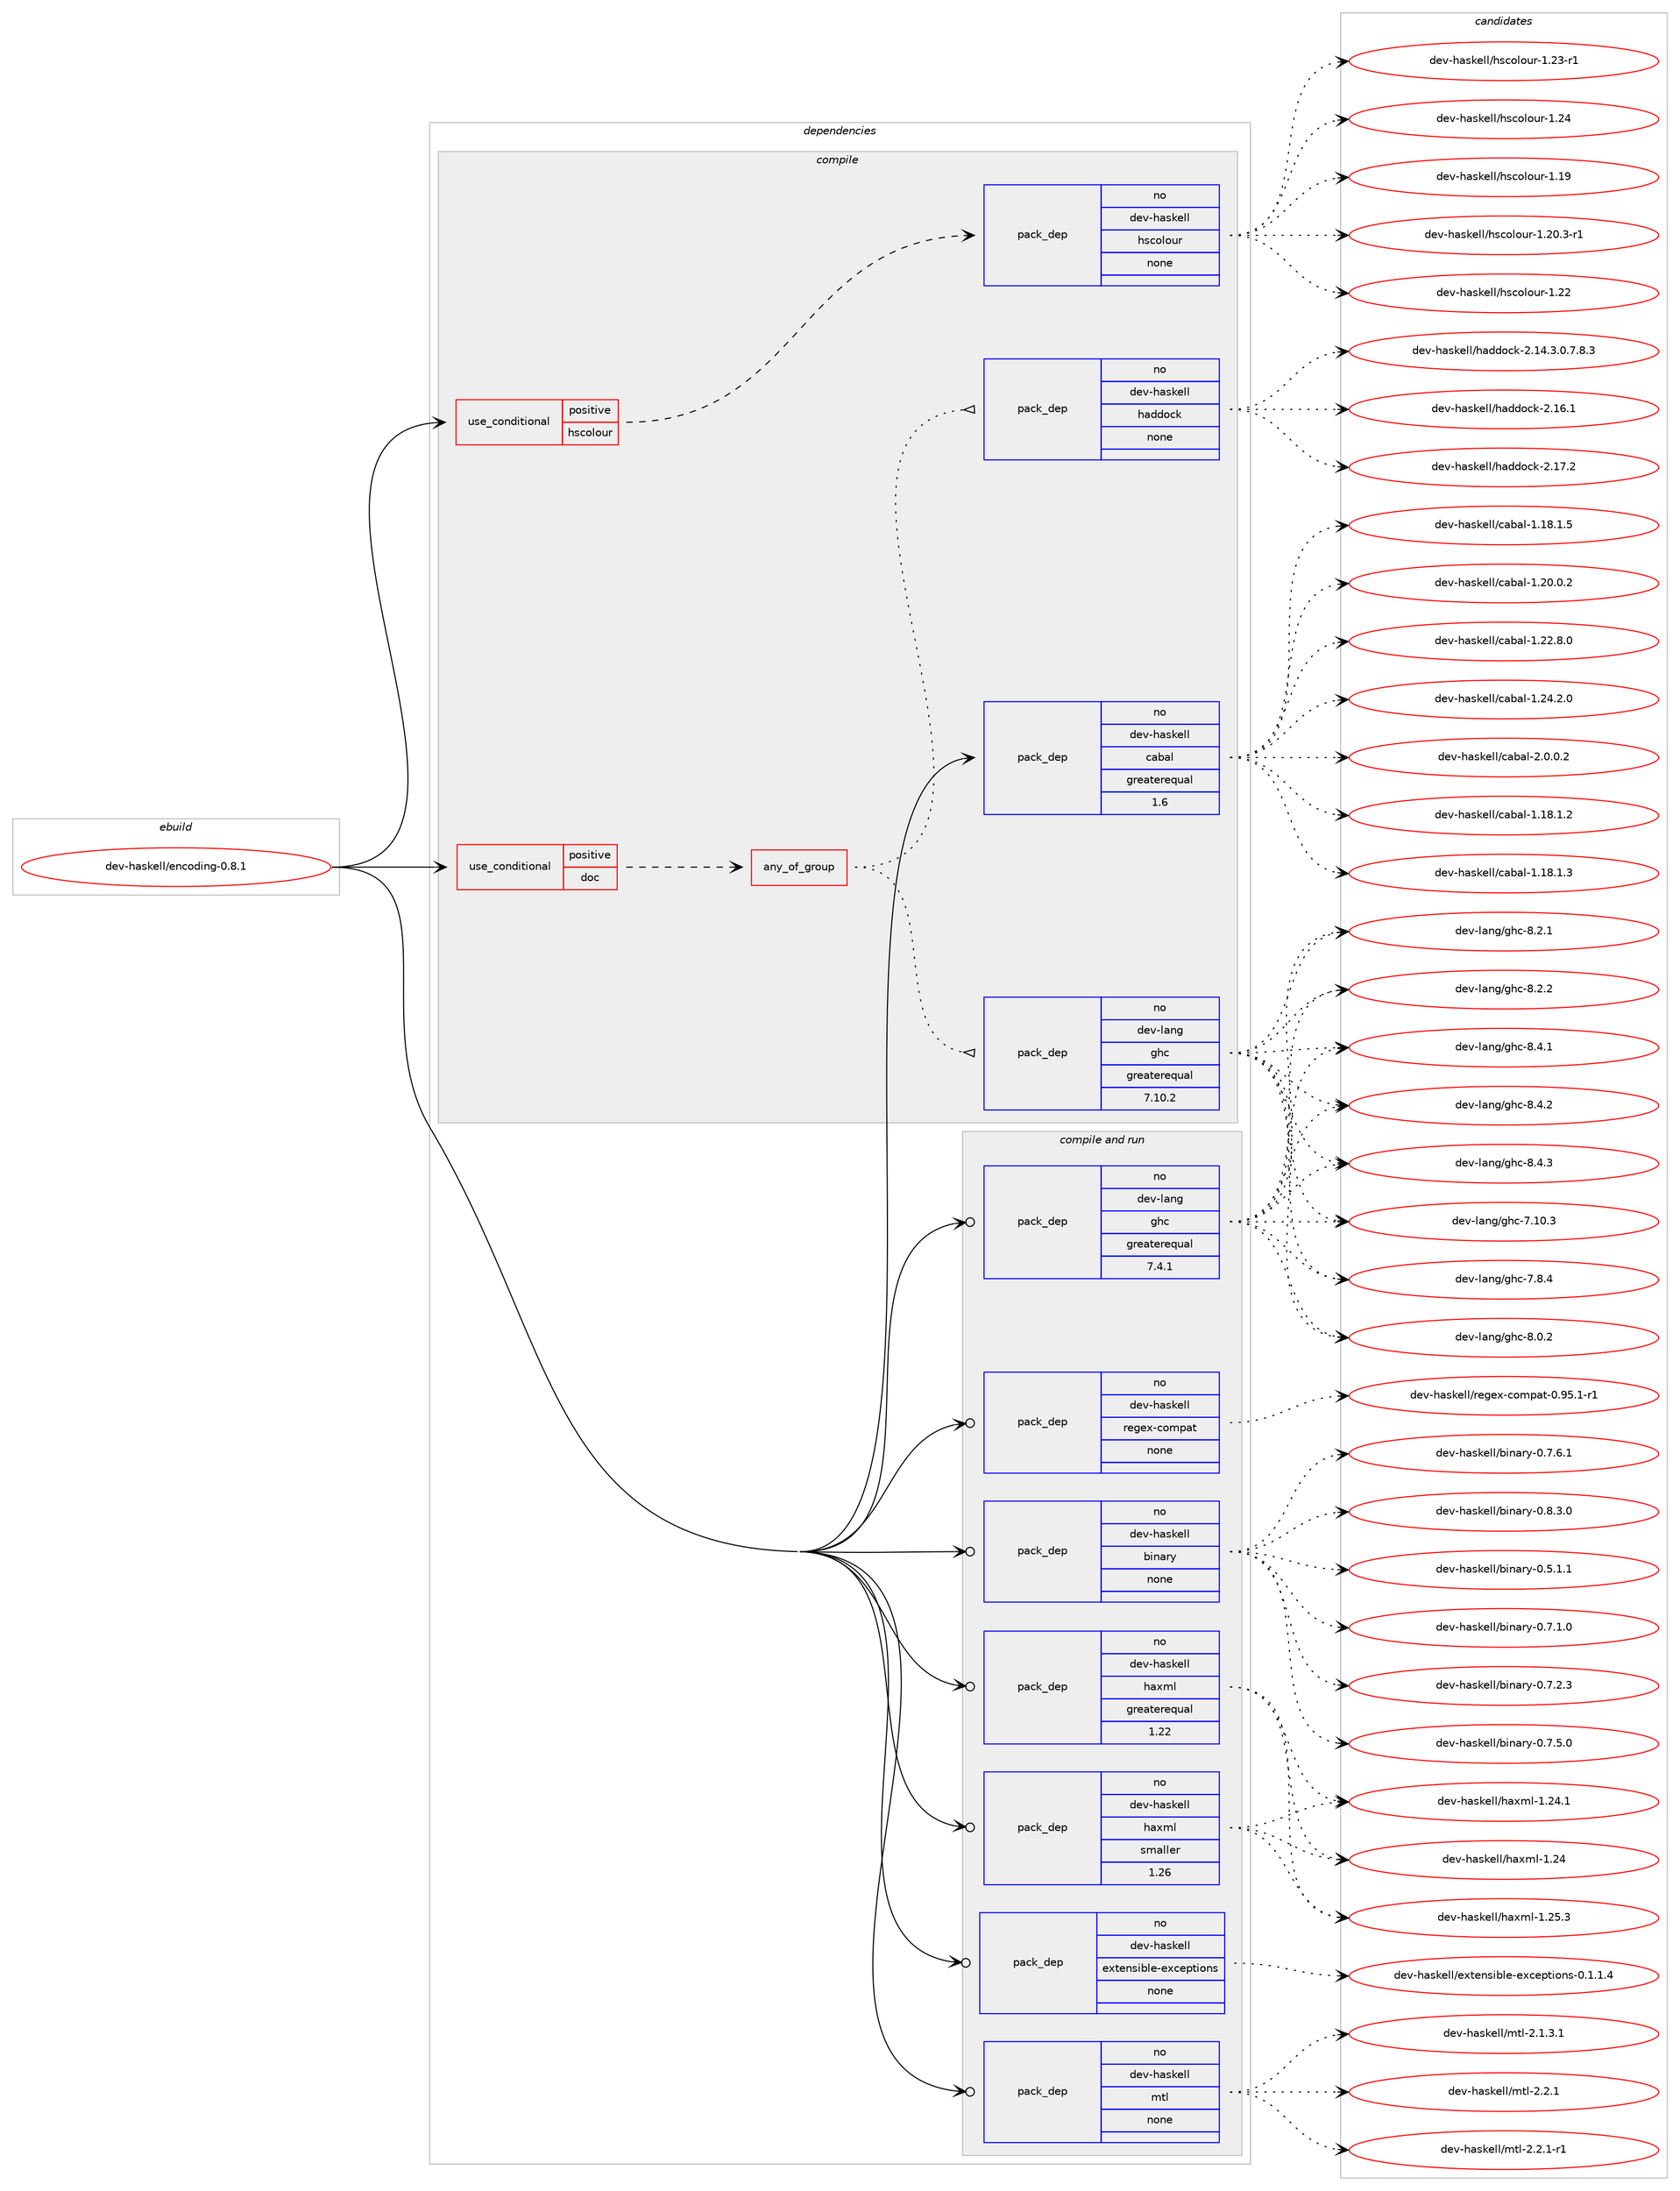 digraph prolog {

# *************
# Graph options
# *************

newrank=true;
concentrate=true;
compound=true;
graph [rankdir=LR,fontname=Helvetica,fontsize=10,ranksep=1.5];#, ranksep=2.5, nodesep=0.2];
edge  [arrowhead=vee];
node  [fontname=Helvetica,fontsize=10];

# **********
# The ebuild
# **********

subgraph cluster_leftcol {
color=gray;
rank=same;
label=<<i>ebuild</i>>;
id [label="dev-haskell/encoding-0.8.1", color=red, width=4, href="../dev-haskell/encoding-0.8.1.svg"];
}

# ****************
# The dependencies
# ****************

subgraph cluster_midcol {
color=gray;
label=<<i>dependencies</i>>;
subgraph cluster_compile {
fillcolor="#eeeeee";
style=filled;
label=<<i>compile</i>>;
subgraph cond359466 {
dependency1331818 [label=<<TABLE BORDER="0" CELLBORDER="1" CELLSPACING="0" CELLPADDING="4"><TR><TD ROWSPAN="3" CELLPADDING="10">use_conditional</TD></TR><TR><TD>positive</TD></TR><TR><TD>doc</TD></TR></TABLE>>, shape=none, color=red];
subgraph any20847 {
dependency1331819 [label=<<TABLE BORDER="0" CELLBORDER="1" CELLSPACING="0" CELLPADDING="4"><TR><TD CELLPADDING="10">any_of_group</TD></TR></TABLE>>, shape=none, color=red];subgraph pack950953 {
dependency1331820 [label=<<TABLE BORDER="0" CELLBORDER="1" CELLSPACING="0" CELLPADDING="4" WIDTH="220"><TR><TD ROWSPAN="6" CELLPADDING="30">pack_dep</TD></TR><TR><TD WIDTH="110">no</TD></TR><TR><TD>dev-haskell</TD></TR><TR><TD>haddock</TD></TR><TR><TD>none</TD></TR><TR><TD></TD></TR></TABLE>>, shape=none, color=blue];
}
dependency1331819:e -> dependency1331820:w [weight=20,style="dotted",arrowhead="oinv"];
subgraph pack950954 {
dependency1331821 [label=<<TABLE BORDER="0" CELLBORDER="1" CELLSPACING="0" CELLPADDING="4" WIDTH="220"><TR><TD ROWSPAN="6" CELLPADDING="30">pack_dep</TD></TR><TR><TD WIDTH="110">no</TD></TR><TR><TD>dev-lang</TD></TR><TR><TD>ghc</TD></TR><TR><TD>greaterequal</TD></TR><TR><TD>7.10.2</TD></TR></TABLE>>, shape=none, color=blue];
}
dependency1331819:e -> dependency1331821:w [weight=20,style="dotted",arrowhead="oinv"];
}
dependency1331818:e -> dependency1331819:w [weight=20,style="dashed",arrowhead="vee"];
}
id:e -> dependency1331818:w [weight=20,style="solid",arrowhead="vee"];
subgraph cond359467 {
dependency1331822 [label=<<TABLE BORDER="0" CELLBORDER="1" CELLSPACING="0" CELLPADDING="4"><TR><TD ROWSPAN="3" CELLPADDING="10">use_conditional</TD></TR><TR><TD>positive</TD></TR><TR><TD>hscolour</TD></TR></TABLE>>, shape=none, color=red];
subgraph pack950955 {
dependency1331823 [label=<<TABLE BORDER="0" CELLBORDER="1" CELLSPACING="0" CELLPADDING="4" WIDTH="220"><TR><TD ROWSPAN="6" CELLPADDING="30">pack_dep</TD></TR><TR><TD WIDTH="110">no</TD></TR><TR><TD>dev-haskell</TD></TR><TR><TD>hscolour</TD></TR><TR><TD>none</TD></TR><TR><TD></TD></TR></TABLE>>, shape=none, color=blue];
}
dependency1331822:e -> dependency1331823:w [weight=20,style="dashed",arrowhead="vee"];
}
id:e -> dependency1331822:w [weight=20,style="solid",arrowhead="vee"];
subgraph pack950956 {
dependency1331824 [label=<<TABLE BORDER="0" CELLBORDER="1" CELLSPACING="0" CELLPADDING="4" WIDTH="220"><TR><TD ROWSPAN="6" CELLPADDING="30">pack_dep</TD></TR><TR><TD WIDTH="110">no</TD></TR><TR><TD>dev-haskell</TD></TR><TR><TD>cabal</TD></TR><TR><TD>greaterequal</TD></TR><TR><TD>1.6</TD></TR></TABLE>>, shape=none, color=blue];
}
id:e -> dependency1331824:w [weight=20,style="solid",arrowhead="vee"];
}
subgraph cluster_compileandrun {
fillcolor="#eeeeee";
style=filled;
label=<<i>compile and run</i>>;
subgraph pack950957 {
dependency1331825 [label=<<TABLE BORDER="0" CELLBORDER="1" CELLSPACING="0" CELLPADDING="4" WIDTH="220"><TR><TD ROWSPAN="6" CELLPADDING="30">pack_dep</TD></TR><TR><TD WIDTH="110">no</TD></TR><TR><TD>dev-haskell</TD></TR><TR><TD>binary</TD></TR><TR><TD>none</TD></TR><TR><TD></TD></TR></TABLE>>, shape=none, color=blue];
}
id:e -> dependency1331825:w [weight=20,style="solid",arrowhead="odotvee"];
subgraph pack950958 {
dependency1331826 [label=<<TABLE BORDER="0" CELLBORDER="1" CELLSPACING="0" CELLPADDING="4" WIDTH="220"><TR><TD ROWSPAN="6" CELLPADDING="30">pack_dep</TD></TR><TR><TD WIDTH="110">no</TD></TR><TR><TD>dev-haskell</TD></TR><TR><TD>extensible-exceptions</TD></TR><TR><TD>none</TD></TR><TR><TD></TD></TR></TABLE>>, shape=none, color=blue];
}
id:e -> dependency1331826:w [weight=20,style="solid",arrowhead="odotvee"];
subgraph pack950959 {
dependency1331827 [label=<<TABLE BORDER="0" CELLBORDER="1" CELLSPACING="0" CELLPADDING="4" WIDTH="220"><TR><TD ROWSPAN="6" CELLPADDING="30">pack_dep</TD></TR><TR><TD WIDTH="110">no</TD></TR><TR><TD>dev-haskell</TD></TR><TR><TD>haxml</TD></TR><TR><TD>greaterequal</TD></TR><TR><TD>1.22</TD></TR></TABLE>>, shape=none, color=blue];
}
id:e -> dependency1331827:w [weight=20,style="solid",arrowhead="odotvee"];
subgraph pack950960 {
dependency1331828 [label=<<TABLE BORDER="0" CELLBORDER="1" CELLSPACING="0" CELLPADDING="4" WIDTH="220"><TR><TD ROWSPAN="6" CELLPADDING="30">pack_dep</TD></TR><TR><TD WIDTH="110">no</TD></TR><TR><TD>dev-haskell</TD></TR><TR><TD>haxml</TD></TR><TR><TD>smaller</TD></TR><TR><TD>1.26</TD></TR></TABLE>>, shape=none, color=blue];
}
id:e -> dependency1331828:w [weight=20,style="solid",arrowhead="odotvee"];
subgraph pack950961 {
dependency1331829 [label=<<TABLE BORDER="0" CELLBORDER="1" CELLSPACING="0" CELLPADDING="4" WIDTH="220"><TR><TD ROWSPAN="6" CELLPADDING="30">pack_dep</TD></TR><TR><TD WIDTH="110">no</TD></TR><TR><TD>dev-haskell</TD></TR><TR><TD>mtl</TD></TR><TR><TD>none</TD></TR><TR><TD></TD></TR></TABLE>>, shape=none, color=blue];
}
id:e -> dependency1331829:w [weight=20,style="solid",arrowhead="odotvee"];
subgraph pack950962 {
dependency1331830 [label=<<TABLE BORDER="0" CELLBORDER="1" CELLSPACING="0" CELLPADDING="4" WIDTH="220"><TR><TD ROWSPAN="6" CELLPADDING="30">pack_dep</TD></TR><TR><TD WIDTH="110">no</TD></TR><TR><TD>dev-haskell</TD></TR><TR><TD>regex-compat</TD></TR><TR><TD>none</TD></TR><TR><TD></TD></TR></TABLE>>, shape=none, color=blue];
}
id:e -> dependency1331830:w [weight=20,style="solid",arrowhead="odotvee"];
subgraph pack950963 {
dependency1331831 [label=<<TABLE BORDER="0" CELLBORDER="1" CELLSPACING="0" CELLPADDING="4" WIDTH="220"><TR><TD ROWSPAN="6" CELLPADDING="30">pack_dep</TD></TR><TR><TD WIDTH="110">no</TD></TR><TR><TD>dev-lang</TD></TR><TR><TD>ghc</TD></TR><TR><TD>greaterequal</TD></TR><TR><TD>7.4.1</TD></TR></TABLE>>, shape=none, color=blue];
}
id:e -> dependency1331831:w [weight=20,style="solid",arrowhead="odotvee"];
}
subgraph cluster_run {
fillcolor="#eeeeee";
style=filled;
label=<<i>run</i>>;
}
}

# **************
# The candidates
# **************

subgraph cluster_choices {
rank=same;
color=gray;
label=<<i>candidates</i>>;

subgraph choice950953 {
color=black;
nodesep=1;
choice1001011184510497115107101108108471049710010011199107455046495246514648465546564651 [label="dev-haskell/haddock-2.14.3.0.7.8.3", color=red, width=4,href="../dev-haskell/haddock-2.14.3.0.7.8.3.svg"];
choice100101118451049711510710110810847104971001001119910745504649544649 [label="dev-haskell/haddock-2.16.1", color=red, width=4,href="../dev-haskell/haddock-2.16.1.svg"];
choice100101118451049711510710110810847104971001001119910745504649554650 [label="dev-haskell/haddock-2.17.2", color=red, width=4,href="../dev-haskell/haddock-2.17.2.svg"];
dependency1331820:e -> choice1001011184510497115107101108108471049710010011199107455046495246514648465546564651:w [style=dotted,weight="100"];
dependency1331820:e -> choice100101118451049711510710110810847104971001001119910745504649544649:w [style=dotted,weight="100"];
dependency1331820:e -> choice100101118451049711510710110810847104971001001119910745504649554650:w [style=dotted,weight="100"];
}
subgraph choice950954 {
color=black;
nodesep=1;
choice1001011184510897110103471031049945554649484651 [label="dev-lang/ghc-7.10.3", color=red, width=4,href="../dev-lang/ghc-7.10.3.svg"];
choice10010111845108971101034710310499455546564652 [label="dev-lang/ghc-7.8.4", color=red, width=4,href="../dev-lang/ghc-7.8.4.svg"];
choice10010111845108971101034710310499455646484650 [label="dev-lang/ghc-8.0.2", color=red, width=4,href="../dev-lang/ghc-8.0.2.svg"];
choice10010111845108971101034710310499455646504649 [label="dev-lang/ghc-8.2.1", color=red, width=4,href="../dev-lang/ghc-8.2.1.svg"];
choice10010111845108971101034710310499455646504650 [label="dev-lang/ghc-8.2.2", color=red, width=4,href="../dev-lang/ghc-8.2.2.svg"];
choice10010111845108971101034710310499455646524649 [label="dev-lang/ghc-8.4.1", color=red, width=4,href="../dev-lang/ghc-8.4.1.svg"];
choice10010111845108971101034710310499455646524650 [label="dev-lang/ghc-8.4.2", color=red, width=4,href="../dev-lang/ghc-8.4.2.svg"];
choice10010111845108971101034710310499455646524651 [label="dev-lang/ghc-8.4.3", color=red, width=4,href="../dev-lang/ghc-8.4.3.svg"];
dependency1331821:e -> choice1001011184510897110103471031049945554649484651:w [style=dotted,weight="100"];
dependency1331821:e -> choice10010111845108971101034710310499455546564652:w [style=dotted,weight="100"];
dependency1331821:e -> choice10010111845108971101034710310499455646484650:w [style=dotted,weight="100"];
dependency1331821:e -> choice10010111845108971101034710310499455646504649:w [style=dotted,weight="100"];
dependency1331821:e -> choice10010111845108971101034710310499455646504650:w [style=dotted,weight="100"];
dependency1331821:e -> choice10010111845108971101034710310499455646524649:w [style=dotted,weight="100"];
dependency1331821:e -> choice10010111845108971101034710310499455646524650:w [style=dotted,weight="100"];
dependency1331821:e -> choice10010111845108971101034710310499455646524651:w [style=dotted,weight="100"];
}
subgraph choice950955 {
color=black;
nodesep=1;
choice100101118451049711510710110810847104115991111081111171144549464957 [label="dev-haskell/hscolour-1.19", color=red, width=4,href="../dev-haskell/hscolour-1.19.svg"];
choice10010111845104971151071011081084710411599111108111117114454946504846514511449 [label="dev-haskell/hscolour-1.20.3-r1", color=red, width=4,href="../dev-haskell/hscolour-1.20.3-r1.svg"];
choice100101118451049711510710110810847104115991111081111171144549465050 [label="dev-haskell/hscolour-1.22", color=red, width=4,href="../dev-haskell/hscolour-1.22.svg"];
choice1001011184510497115107101108108471041159911110811111711445494650514511449 [label="dev-haskell/hscolour-1.23-r1", color=red, width=4,href="../dev-haskell/hscolour-1.23-r1.svg"];
choice100101118451049711510710110810847104115991111081111171144549465052 [label="dev-haskell/hscolour-1.24", color=red, width=4,href="../dev-haskell/hscolour-1.24.svg"];
dependency1331823:e -> choice100101118451049711510710110810847104115991111081111171144549464957:w [style=dotted,weight="100"];
dependency1331823:e -> choice10010111845104971151071011081084710411599111108111117114454946504846514511449:w [style=dotted,weight="100"];
dependency1331823:e -> choice100101118451049711510710110810847104115991111081111171144549465050:w [style=dotted,weight="100"];
dependency1331823:e -> choice1001011184510497115107101108108471041159911110811111711445494650514511449:w [style=dotted,weight="100"];
dependency1331823:e -> choice100101118451049711510710110810847104115991111081111171144549465052:w [style=dotted,weight="100"];
}
subgraph choice950956 {
color=black;
nodesep=1;
choice10010111845104971151071011081084799979897108454946495646494650 [label="dev-haskell/cabal-1.18.1.2", color=red, width=4,href="../dev-haskell/cabal-1.18.1.2.svg"];
choice10010111845104971151071011081084799979897108454946495646494651 [label="dev-haskell/cabal-1.18.1.3", color=red, width=4,href="../dev-haskell/cabal-1.18.1.3.svg"];
choice10010111845104971151071011081084799979897108454946495646494653 [label="dev-haskell/cabal-1.18.1.5", color=red, width=4,href="../dev-haskell/cabal-1.18.1.5.svg"];
choice10010111845104971151071011081084799979897108454946504846484650 [label="dev-haskell/cabal-1.20.0.2", color=red, width=4,href="../dev-haskell/cabal-1.20.0.2.svg"];
choice10010111845104971151071011081084799979897108454946505046564648 [label="dev-haskell/cabal-1.22.8.0", color=red, width=4,href="../dev-haskell/cabal-1.22.8.0.svg"];
choice10010111845104971151071011081084799979897108454946505246504648 [label="dev-haskell/cabal-1.24.2.0", color=red, width=4,href="../dev-haskell/cabal-1.24.2.0.svg"];
choice100101118451049711510710110810847999798971084550464846484650 [label="dev-haskell/cabal-2.0.0.2", color=red, width=4,href="../dev-haskell/cabal-2.0.0.2.svg"];
dependency1331824:e -> choice10010111845104971151071011081084799979897108454946495646494650:w [style=dotted,weight="100"];
dependency1331824:e -> choice10010111845104971151071011081084799979897108454946495646494651:w [style=dotted,weight="100"];
dependency1331824:e -> choice10010111845104971151071011081084799979897108454946495646494653:w [style=dotted,weight="100"];
dependency1331824:e -> choice10010111845104971151071011081084799979897108454946504846484650:w [style=dotted,weight="100"];
dependency1331824:e -> choice10010111845104971151071011081084799979897108454946505046564648:w [style=dotted,weight="100"];
dependency1331824:e -> choice10010111845104971151071011081084799979897108454946505246504648:w [style=dotted,weight="100"];
dependency1331824:e -> choice100101118451049711510710110810847999798971084550464846484650:w [style=dotted,weight="100"];
}
subgraph choice950957 {
color=black;
nodesep=1;
choice10010111845104971151071011081084798105110971141214548465346494649 [label="dev-haskell/binary-0.5.1.1", color=red, width=4,href="../dev-haskell/binary-0.5.1.1.svg"];
choice10010111845104971151071011081084798105110971141214548465546494648 [label="dev-haskell/binary-0.7.1.0", color=red, width=4,href="../dev-haskell/binary-0.7.1.0.svg"];
choice10010111845104971151071011081084798105110971141214548465546504651 [label="dev-haskell/binary-0.7.2.3", color=red, width=4,href="../dev-haskell/binary-0.7.2.3.svg"];
choice10010111845104971151071011081084798105110971141214548465546534648 [label="dev-haskell/binary-0.7.5.0", color=red, width=4,href="../dev-haskell/binary-0.7.5.0.svg"];
choice10010111845104971151071011081084798105110971141214548465546544649 [label="dev-haskell/binary-0.7.6.1", color=red, width=4,href="../dev-haskell/binary-0.7.6.1.svg"];
choice10010111845104971151071011081084798105110971141214548465646514648 [label="dev-haskell/binary-0.8.3.0", color=red, width=4,href="../dev-haskell/binary-0.8.3.0.svg"];
dependency1331825:e -> choice10010111845104971151071011081084798105110971141214548465346494649:w [style=dotted,weight="100"];
dependency1331825:e -> choice10010111845104971151071011081084798105110971141214548465546494648:w [style=dotted,weight="100"];
dependency1331825:e -> choice10010111845104971151071011081084798105110971141214548465546504651:w [style=dotted,weight="100"];
dependency1331825:e -> choice10010111845104971151071011081084798105110971141214548465546534648:w [style=dotted,weight="100"];
dependency1331825:e -> choice10010111845104971151071011081084798105110971141214548465546544649:w [style=dotted,weight="100"];
dependency1331825:e -> choice10010111845104971151071011081084798105110971141214548465646514648:w [style=dotted,weight="100"];
}
subgraph choice950958 {
color=black;
nodesep=1;
choice1001011184510497115107101108108471011201161011101151059810810145101120991011121161051111101154548464946494652 [label="dev-haskell/extensible-exceptions-0.1.1.4", color=red, width=4,href="../dev-haskell/extensible-exceptions-0.1.1.4.svg"];
dependency1331826:e -> choice1001011184510497115107101108108471011201161011101151059810810145101120991011121161051111101154548464946494652:w [style=dotted,weight="100"];
}
subgraph choice950959 {
color=black;
nodesep=1;
choice100101118451049711510710110810847104971201091084549465052 [label="dev-haskell/haxml-1.24", color=red, width=4,href="../dev-haskell/haxml-1.24.svg"];
choice1001011184510497115107101108108471049712010910845494650524649 [label="dev-haskell/haxml-1.24.1", color=red, width=4,href="../dev-haskell/haxml-1.24.1.svg"];
choice1001011184510497115107101108108471049712010910845494650534651 [label="dev-haskell/haxml-1.25.3", color=red, width=4,href="../dev-haskell/haxml-1.25.3.svg"];
dependency1331827:e -> choice100101118451049711510710110810847104971201091084549465052:w [style=dotted,weight="100"];
dependency1331827:e -> choice1001011184510497115107101108108471049712010910845494650524649:w [style=dotted,weight="100"];
dependency1331827:e -> choice1001011184510497115107101108108471049712010910845494650534651:w [style=dotted,weight="100"];
}
subgraph choice950960 {
color=black;
nodesep=1;
choice100101118451049711510710110810847104971201091084549465052 [label="dev-haskell/haxml-1.24", color=red, width=4,href="../dev-haskell/haxml-1.24.svg"];
choice1001011184510497115107101108108471049712010910845494650524649 [label="dev-haskell/haxml-1.24.1", color=red, width=4,href="../dev-haskell/haxml-1.24.1.svg"];
choice1001011184510497115107101108108471049712010910845494650534651 [label="dev-haskell/haxml-1.25.3", color=red, width=4,href="../dev-haskell/haxml-1.25.3.svg"];
dependency1331828:e -> choice100101118451049711510710110810847104971201091084549465052:w [style=dotted,weight="100"];
dependency1331828:e -> choice1001011184510497115107101108108471049712010910845494650524649:w [style=dotted,weight="100"];
dependency1331828:e -> choice1001011184510497115107101108108471049712010910845494650534651:w [style=dotted,weight="100"];
}
subgraph choice950961 {
color=black;
nodesep=1;
choice1001011184510497115107101108108471091161084550464946514649 [label="dev-haskell/mtl-2.1.3.1", color=red, width=4,href="../dev-haskell/mtl-2.1.3.1.svg"];
choice100101118451049711510710110810847109116108455046504649 [label="dev-haskell/mtl-2.2.1", color=red, width=4,href="../dev-haskell/mtl-2.2.1.svg"];
choice1001011184510497115107101108108471091161084550465046494511449 [label="dev-haskell/mtl-2.2.1-r1", color=red, width=4,href="../dev-haskell/mtl-2.2.1-r1.svg"];
dependency1331829:e -> choice1001011184510497115107101108108471091161084550464946514649:w [style=dotted,weight="100"];
dependency1331829:e -> choice100101118451049711510710110810847109116108455046504649:w [style=dotted,weight="100"];
dependency1331829:e -> choice1001011184510497115107101108108471091161084550465046494511449:w [style=dotted,weight="100"];
}
subgraph choice950962 {
color=black;
nodesep=1;
choice100101118451049711510710110810847114101103101120459911110911297116454846575346494511449 [label="dev-haskell/regex-compat-0.95.1-r1", color=red, width=4,href="../dev-haskell/regex-compat-0.95.1-r1.svg"];
dependency1331830:e -> choice100101118451049711510710110810847114101103101120459911110911297116454846575346494511449:w [style=dotted,weight="100"];
}
subgraph choice950963 {
color=black;
nodesep=1;
choice1001011184510897110103471031049945554649484651 [label="dev-lang/ghc-7.10.3", color=red, width=4,href="../dev-lang/ghc-7.10.3.svg"];
choice10010111845108971101034710310499455546564652 [label="dev-lang/ghc-7.8.4", color=red, width=4,href="../dev-lang/ghc-7.8.4.svg"];
choice10010111845108971101034710310499455646484650 [label="dev-lang/ghc-8.0.2", color=red, width=4,href="../dev-lang/ghc-8.0.2.svg"];
choice10010111845108971101034710310499455646504649 [label="dev-lang/ghc-8.2.1", color=red, width=4,href="../dev-lang/ghc-8.2.1.svg"];
choice10010111845108971101034710310499455646504650 [label="dev-lang/ghc-8.2.2", color=red, width=4,href="../dev-lang/ghc-8.2.2.svg"];
choice10010111845108971101034710310499455646524649 [label="dev-lang/ghc-8.4.1", color=red, width=4,href="../dev-lang/ghc-8.4.1.svg"];
choice10010111845108971101034710310499455646524650 [label="dev-lang/ghc-8.4.2", color=red, width=4,href="../dev-lang/ghc-8.4.2.svg"];
choice10010111845108971101034710310499455646524651 [label="dev-lang/ghc-8.4.3", color=red, width=4,href="../dev-lang/ghc-8.4.3.svg"];
dependency1331831:e -> choice1001011184510897110103471031049945554649484651:w [style=dotted,weight="100"];
dependency1331831:e -> choice10010111845108971101034710310499455546564652:w [style=dotted,weight="100"];
dependency1331831:e -> choice10010111845108971101034710310499455646484650:w [style=dotted,weight="100"];
dependency1331831:e -> choice10010111845108971101034710310499455646504649:w [style=dotted,weight="100"];
dependency1331831:e -> choice10010111845108971101034710310499455646504650:w [style=dotted,weight="100"];
dependency1331831:e -> choice10010111845108971101034710310499455646524649:w [style=dotted,weight="100"];
dependency1331831:e -> choice10010111845108971101034710310499455646524650:w [style=dotted,weight="100"];
dependency1331831:e -> choice10010111845108971101034710310499455646524651:w [style=dotted,weight="100"];
}
}

}
